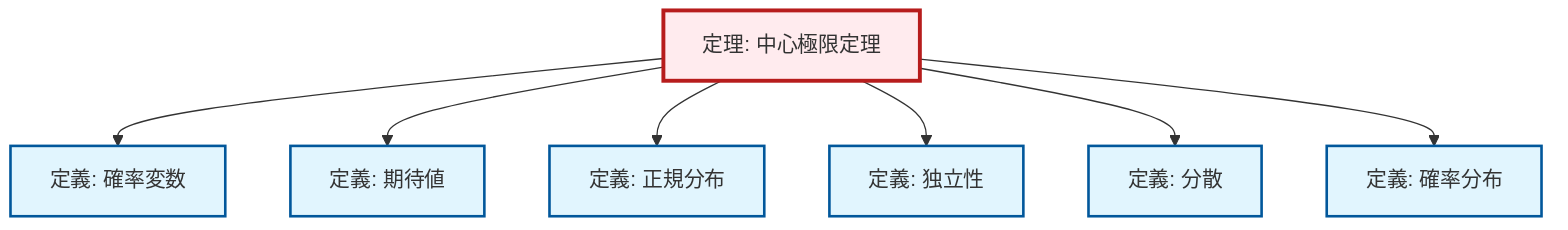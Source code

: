 graph TD
    classDef definition fill:#e1f5fe,stroke:#01579b,stroke-width:2px
    classDef theorem fill:#f3e5f5,stroke:#4a148c,stroke-width:2px
    classDef axiom fill:#fff3e0,stroke:#e65100,stroke-width:2px
    classDef example fill:#e8f5e9,stroke:#1b5e20,stroke-width:2px
    classDef current fill:#ffebee,stroke:#b71c1c,stroke-width:3px
    def-probability-distribution["定義: 確率分布"]:::definition
    thm-central-limit["定理: 中心極限定理"]:::theorem
    def-random-variable["定義: 確率変数"]:::definition
    def-variance["定義: 分散"]:::definition
    def-independence["定義: 独立性"]:::definition
    def-expectation["定義: 期待値"]:::definition
    def-normal-distribution["定義: 正規分布"]:::definition
    thm-central-limit --> def-random-variable
    thm-central-limit --> def-expectation
    thm-central-limit --> def-normal-distribution
    thm-central-limit --> def-independence
    thm-central-limit --> def-variance
    thm-central-limit --> def-probability-distribution
    class thm-central-limit current